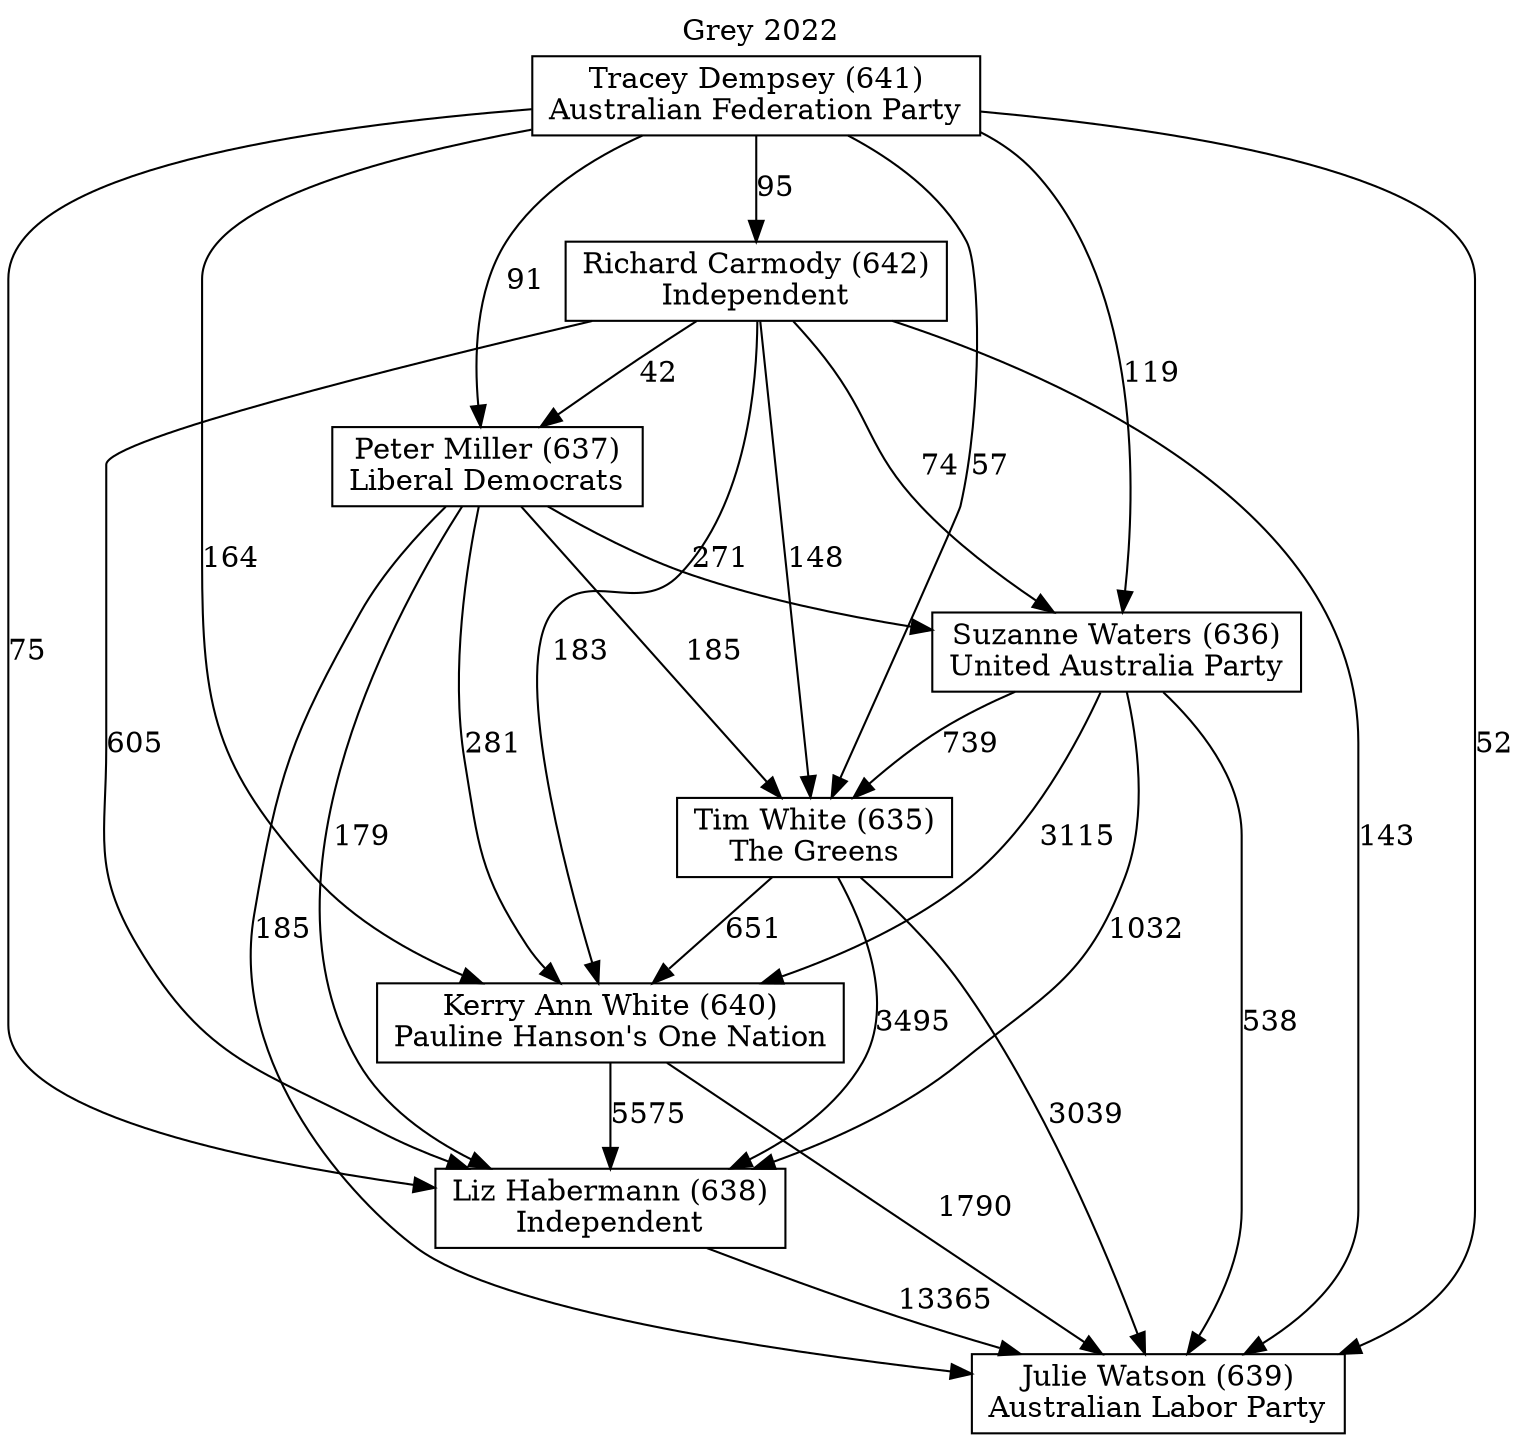 // House preference flow
digraph "Julie Watson (639)_Grey_2022" {
	graph [label="Grey 2022" labelloc=t mclimit=10]
	node [shape=box]
	"Julie Watson (639)" [label="Julie Watson (639)
Australian Labor Party"]
	"Kerry Ann White (640)" [label="Kerry Ann White (640)
Pauline Hanson's One Nation"]
	"Liz Habermann (638)" [label="Liz Habermann (638)
Independent"]
	"Peter Miller (637)" [label="Peter Miller (637)
Liberal Democrats"]
	"Richard Carmody (642)" [label="Richard Carmody (642)
Independent"]
	"Suzanne Waters (636)" [label="Suzanne Waters (636)
United Australia Party"]
	"Tim White (635)" [label="Tim White (635)
The Greens"]
	"Tracey Dempsey (641)" [label="Tracey Dempsey (641)
Australian Federation Party"]
	"Kerry Ann White (640)" -> "Julie Watson (639)" [label=1790]
	"Kerry Ann White (640)" -> "Liz Habermann (638)" [label=5575]
	"Liz Habermann (638)" -> "Julie Watson (639)" [label=13365]
	"Peter Miller (637)" -> "Julie Watson (639)" [label=185]
	"Peter Miller (637)" -> "Kerry Ann White (640)" [label=281]
	"Peter Miller (637)" -> "Liz Habermann (638)" [label=179]
	"Peter Miller (637)" -> "Suzanne Waters (636)" [label=271]
	"Peter Miller (637)" -> "Tim White (635)" [label=185]
	"Richard Carmody (642)" -> "Julie Watson (639)" [label=143]
	"Richard Carmody (642)" -> "Kerry Ann White (640)" [label=183]
	"Richard Carmody (642)" -> "Liz Habermann (638)" [label=605]
	"Richard Carmody (642)" -> "Peter Miller (637)" [label=42]
	"Richard Carmody (642)" -> "Suzanne Waters (636)" [label=74]
	"Richard Carmody (642)" -> "Tim White (635)" [label=148]
	"Suzanne Waters (636)" -> "Julie Watson (639)" [label=538]
	"Suzanne Waters (636)" -> "Kerry Ann White (640)" [label=3115]
	"Suzanne Waters (636)" -> "Liz Habermann (638)" [label=1032]
	"Suzanne Waters (636)" -> "Tim White (635)" [label=739]
	"Tim White (635)" -> "Julie Watson (639)" [label=3039]
	"Tim White (635)" -> "Kerry Ann White (640)" [label=651]
	"Tim White (635)" -> "Liz Habermann (638)" [label=3495]
	"Tracey Dempsey (641)" -> "Julie Watson (639)" [label=52]
	"Tracey Dempsey (641)" -> "Kerry Ann White (640)" [label=164]
	"Tracey Dempsey (641)" -> "Liz Habermann (638)" [label=75]
	"Tracey Dempsey (641)" -> "Peter Miller (637)" [label=91]
	"Tracey Dempsey (641)" -> "Richard Carmody (642)" [label=95]
	"Tracey Dempsey (641)" -> "Suzanne Waters (636)" [label=119]
	"Tracey Dempsey (641)" -> "Tim White (635)" [label=57]
}

